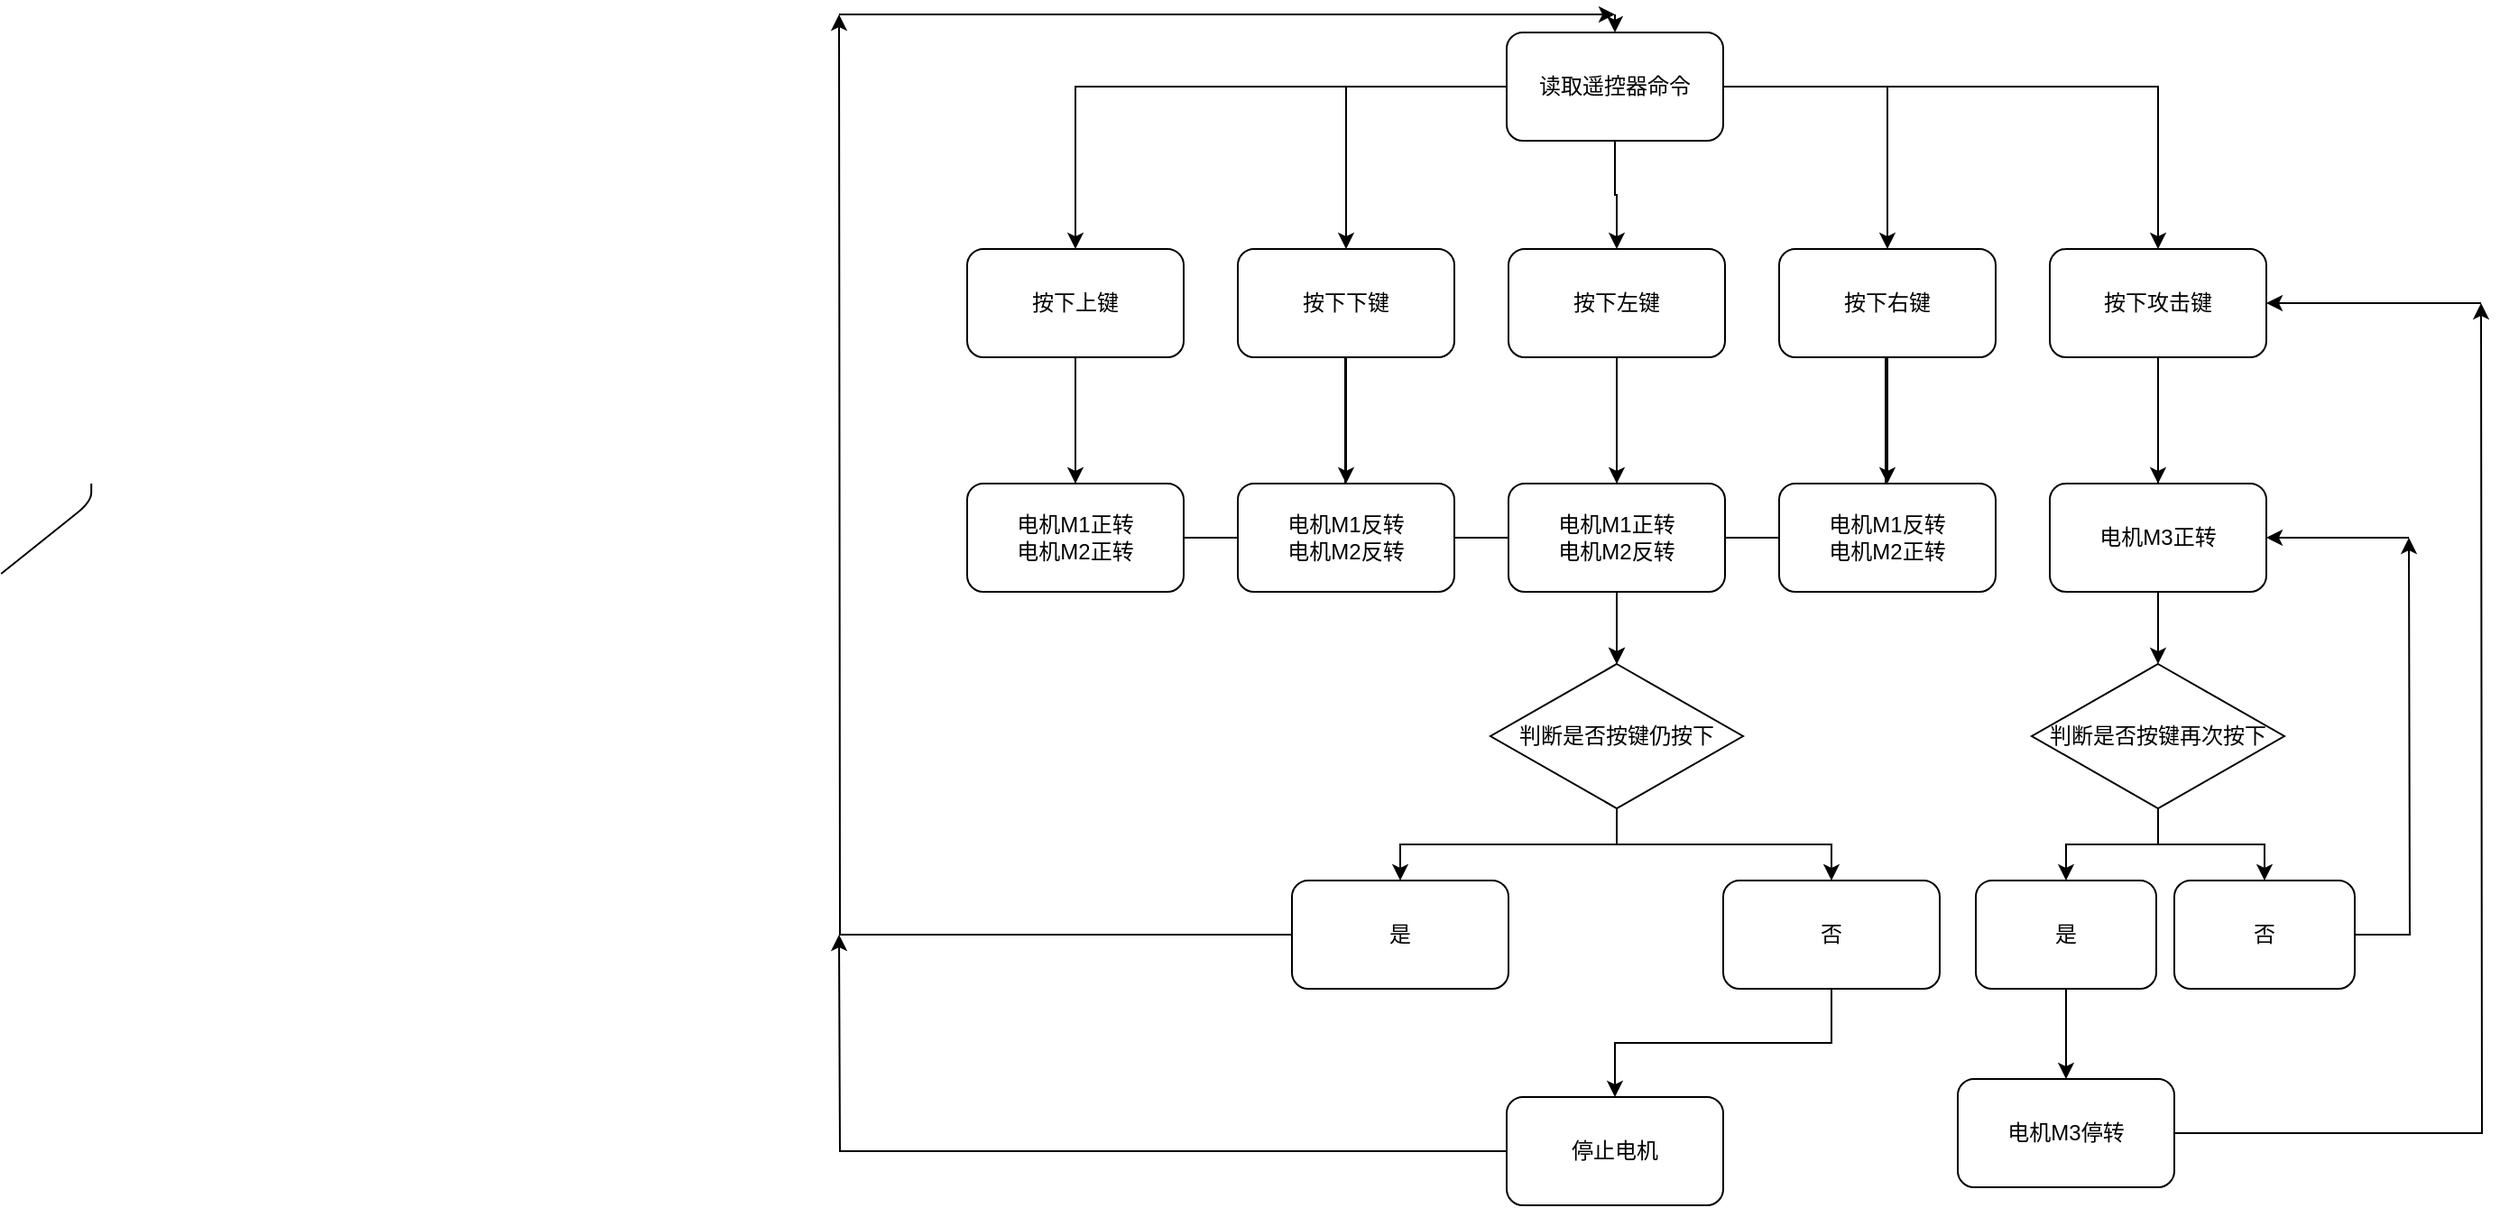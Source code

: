 <mxfile version="12.1.0" type="device" pages="1"><diagram id="4s0H-YRaNclOlsLt-D9V" name="Page-1"><mxGraphModel dx="1810" dy="1662" grid="1" gridSize="10" guides="1" tooltips="1" connect="1" arrows="1" fold="1" page="1" pageScale="1" pageWidth="827" pageHeight="1169" math="0" shadow="0"><root><mxCell id="0"/><mxCell id="1" parent="0"/><mxCell id="BGePPgFVzrelNi_C4LaJ-48" style="edgeStyle=orthogonalEdgeStyle;rounded=0;orthogonalLoop=1;jettySize=auto;html=1;entryX=0.5;entryY=0;entryDx=0;entryDy=0;" edge="1" parent="1" source="BGePPgFVzrelNi_C4LaJ-1" target="BGePPgFVzrelNi_C4LaJ-2"><mxGeometry relative="1" as="geometry"/></mxCell><mxCell id="BGePPgFVzrelNi_C4LaJ-49" style="edgeStyle=orthogonalEdgeStyle;rounded=0;orthogonalLoop=1;jettySize=auto;html=1;entryX=0.5;entryY=0;entryDx=0;entryDy=0;" edge="1" parent="1" source="BGePPgFVzrelNi_C4LaJ-1" target="BGePPgFVzrelNi_C4LaJ-3"><mxGeometry relative="1" as="geometry"/></mxCell><mxCell id="BGePPgFVzrelNi_C4LaJ-50" style="edgeStyle=orthogonalEdgeStyle;rounded=0;orthogonalLoop=1;jettySize=auto;html=1;entryX=0.5;entryY=0;entryDx=0;entryDy=0;" edge="1" parent="1" source="BGePPgFVzrelNi_C4LaJ-1" target="BGePPgFVzrelNi_C4LaJ-4"><mxGeometry relative="1" as="geometry"/></mxCell><mxCell id="BGePPgFVzrelNi_C4LaJ-51" style="edgeStyle=orthogonalEdgeStyle;rounded=0;orthogonalLoop=1;jettySize=auto;html=1;entryX=0.5;entryY=0;entryDx=0;entryDy=0;" edge="1" parent="1" source="BGePPgFVzrelNi_C4LaJ-1" target="BGePPgFVzrelNi_C4LaJ-5"><mxGeometry relative="1" as="geometry"/></mxCell><mxCell id="BGePPgFVzrelNi_C4LaJ-52" style="edgeStyle=orthogonalEdgeStyle;rounded=0;orthogonalLoop=1;jettySize=auto;html=1;entryX=0.5;entryY=0;entryDx=0;entryDy=0;" edge="1" parent="1" source="BGePPgFVzrelNi_C4LaJ-1" target="BGePPgFVzrelNi_C4LaJ-6"><mxGeometry relative="1" as="geometry"/></mxCell><mxCell id="BGePPgFVzrelNi_C4LaJ-1" value="读取遥控器命令" style="rounded=1;whiteSpace=wrap;html=1;" vertex="1" parent="1"><mxGeometry x="330" y="10" width="120" height="60" as="geometry"/></mxCell><mxCell id="BGePPgFVzrelNi_C4LaJ-53" style="edgeStyle=orthogonalEdgeStyle;rounded=0;orthogonalLoop=1;jettySize=auto;html=1;" edge="1" parent="1" source="BGePPgFVzrelNi_C4LaJ-2"><mxGeometry relative="1" as="geometry"><mxPoint x="91" y="260" as="targetPoint"/></mxGeometry></mxCell><mxCell id="BGePPgFVzrelNi_C4LaJ-2" value="按下上键" style="rounded=1;whiteSpace=wrap;html=1;" vertex="1" parent="1"><mxGeometry x="31" y="130" width="120" height="60" as="geometry"/></mxCell><mxCell id="BGePPgFVzrelNi_C4LaJ-54" style="edgeStyle=orthogonalEdgeStyle;rounded=0;orthogonalLoop=1;jettySize=auto;html=1;" edge="1" parent="1" source="BGePPgFVzrelNi_C4LaJ-3"><mxGeometry relative="1" as="geometry"><mxPoint x="241" y="260" as="targetPoint"/></mxGeometry></mxCell><mxCell id="BGePPgFVzrelNi_C4LaJ-3" value="按下下键" style="rounded=1;whiteSpace=wrap;html=1;" vertex="1" parent="1"><mxGeometry x="181" y="130" width="120" height="60" as="geometry"/></mxCell><mxCell id="BGePPgFVzrelNi_C4LaJ-55" style="edgeStyle=orthogonalEdgeStyle;rounded=0;orthogonalLoop=1;jettySize=auto;html=1;" edge="1" parent="1" source="BGePPgFVzrelNi_C4LaJ-4"><mxGeometry relative="1" as="geometry"><mxPoint x="391" y="260" as="targetPoint"/></mxGeometry></mxCell><mxCell id="BGePPgFVzrelNi_C4LaJ-4" value="按下左键" style="rounded=1;whiteSpace=wrap;html=1;" vertex="1" parent="1"><mxGeometry x="331" y="130" width="120" height="60" as="geometry"/></mxCell><mxCell id="BGePPgFVzrelNi_C4LaJ-56" style="edgeStyle=orthogonalEdgeStyle;rounded=0;orthogonalLoop=1;jettySize=auto;html=1;" edge="1" parent="1" source="BGePPgFVzrelNi_C4LaJ-5"><mxGeometry relative="1" as="geometry"><mxPoint x="541" y="260" as="targetPoint"/></mxGeometry></mxCell><mxCell id="BGePPgFVzrelNi_C4LaJ-5" value="按下右键" style="rounded=1;whiteSpace=wrap;html=1;" vertex="1" parent="1"><mxGeometry x="481" y="130" width="120" height="60" as="geometry"/></mxCell><mxCell id="BGePPgFVzrelNi_C4LaJ-57" style="edgeStyle=orthogonalEdgeStyle;rounded=0;orthogonalLoop=1;jettySize=auto;html=1;" edge="1" parent="1" source="BGePPgFVzrelNi_C4LaJ-6"><mxGeometry relative="1" as="geometry"><mxPoint x="691" y="260" as="targetPoint"/></mxGeometry></mxCell><mxCell id="BGePPgFVzrelNi_C4LaJ-6" value="按下攻击键" style="rounded=1;whiteSpace=wrap;html=1;" vertex="1" parent="1"><mxGeometry x="631" y="130" width="120" height="60" as="geometry"/></mxCell><mxCell id="BGePPgFVzrelNi_C4LaJ-16" value="" style="endArrow=none;html=1;" edge="1" parent="1"><mxGeometry width="50" height="50" relative="1" as="geometry"><mxPoint x="-504.4" y="310" as="sourcePoint"/><mxPoint x="-454.4" y="260" as="targetPoint"/><Array as="points"><mxPoint x="-454.4" y="270"/></Array></mxGeometry></mxCell><mxCell id="BGePPgFVzrelNi_C4LaJ-60" style="edgeStyle=orthogonalEdgeStyle;rounded=0;orthogonalLoop=1;jettySize=auto;html=1;" edge="1" parent="1" source="BGePPgFVzrelNi_C4LaJ-20" target="BGePPgFVzrelNi_C4LaJ-36"><mxGeometry relative="1" as="geometry"/></mxCell><mxCell id="BGePPgFVzrelNi_C4LaJ-20" value="电机M1正转&lt;br&gt;电机M2正转" style="rounded=1;whiteSpace=wrap;html=1;" vertex="1" parent="1"><mxGeometry x="31" y="260" width="120" height="60" as="geometry"/></mxCell><mxCell id="BGePPgFVzrelNi_C4LaJ-73" style="edgeStyle=orthogonalEdgeStyle;rounded=0;orthogonalLoop=1;jettySize=auto;html=1;entryX=0.5;entryY=0;entryDx=0;entryDy=0;" edge="1" parent="1" source="BGePPgFVzrelNi_C4LaJ-26" target="BGePPgFVzrelNi_C4LaJ-72"><mxGeometry relative="1" as="geometry"/></mxCell><mxCell id="BGePPgFVzrelNi_C4LaJ-26" value="电机M3正转" style="rounded=1;whiteSpace=wrap;html=1;" vertex="1" parent="1"><mxGeometry x="631" y="260" width="120" height="60" as="geometry"/></mxCell><mxCell id="BGePPgFVzrelNi_C4LaJ-68" style="edgeStyle=orthogonalEdgeStyle;rounded=0;orthogonalLoop=1;jettySize=auto;html=1;entryX=0.5;entryY=0;entryDx=0;entryDy=0;" edge="1" parent="1" source="BGePPgFVzrelNi_C4LaJ-27" target="BGePPgFVzrelNi_C4LaJ-36"><mxGeometry relative="1" as="geometry"><mxPoint x="390" y="350" as="targetPoint"/></mxGeometry></mxCell><mxCell id="BGePPgFVzrelNi_C4LaJ-27" value="电机M1反转&lt;br&gt;电机M2正转" style="rounded=1;whiteSpace=wrap;html=1;" vertex="1" parent="1"><mxGeometry x="481" y="260" width="120" height="60" as="geometry"/></mxCell><mxCell id="BGePPgFVzrelNi_C4LaJ-28" value="电机M1正转&lt;br&gt;电机M2反转" style="rounded=1;whiteSpace=wrap;html=1;" vertex="1" parent="1"><mxGeometry x="331" y="260" width="120" height="60" as="geometry"/></mxCell><mxCell id="BGePPgFVzrelNi_C4LaJ-29" value="电机M1反转&lt;br&gt;电机M2反转" style="rounded=1;whiteSpace=wrap;html=1;" vertex="1" parent="1"><mxGeometry x="181" y="260" width="120" height="60" as="geometry"/></mxCell><mxCell id="BGePPgFVzrelNi_C4LaJ-30" value="" style="endArrow=none;html=1;" edge="1" parent="1" source="BGePPgFVzrelNi_C4LaJ-20"><mxGeometry width="50" height="50" relative="1" as="geometry"><mxPoint x="41" y="240" as="sourcePoint"/><mxPoint x="91" y="190" as="targetPoint"/></mxGeometry></mxCell><mxCell id="BGePPgFVzrelNi_C4LaJ-32" value="" style="endArrow=none;html=1;" edge="1" parent="1"><mxGeometry width="50" height="50" relative="1" as="geometry"><mxPoint x="391" y="260" as="sourcePoint"/><mxPoint x="391" y="190" as="targetPoint"/></mxGeometry></mxCell><mxCell id="BGePPgFVzrelNi_C4LaJ-33" value="" style="endArrow=none;html=1;" edge="1" parent="1"><mxGeometry width="50" height="50" relative="1" as="geometry"><mxPoint x="240.5" y="260" as="sourcePoint"/><mxPoint x="240.5" y="190" as="targetPoint"/></mxGeometry></mxCell><mxCell id="BGePPgFVzrelNi_C4LaJ-34" value="" style="endArrow=none;html=1;" edge="1" parent="1"><mxGeometry width="50" height="50" relative="1" as="geometry"><mxPoint x="691" y="260" as="sourcePoint"/><mxPoint x="691" y="190" as="targetPoint"/></mxGeometry></mxCell><mxCell id="BGePPgFVzrelNi_C4LaJ-35" value="" style="endArrow=none;html=1;" edge="1" parent="1"><mxGeometry width="50" height="50" relative="1" as="geometry"><mxPoint x="540" y="260" as="sourcePoint"/><mxPoint x="540" y="190" as="targetPoint"/></mxGeometry></mxCell><mxCell id="BGePPgFVzrelNi_C4LaJ-46" style="edgeStyle=orthogonalEdgeStyle;rounded=0;orthogonalLoop=1;jettySize=auto;html=1;entryX=0.5;entryY=0;entryDx=0;entryDy=0;" edge="1" parent="1" source="BGePPgFVzrelNi_C4LaJ-36" target="BGePPgFVzrelNi_C4LaJ-44"><mxGeometry relative="1" as="geometry"/></mxCell><mxCell id="BGePPgFVzrelNi_C4LaJ-47" style="edgeStyle=orthogonalEdgeStyle;rounded=0;orthogonalLoop=1;jettySize=auto;html=1;entryX=0.5;entryY=0;entryDx=0;entryDy=0;" edge="1" parent="1" source="BGePPgFVzrelNi_C4LaJ-36" target="BGePPgFVzrelNi_C4LaJ-45"><mxGeometry relative="1" as="geometry"/></mxCell><mxCell id="BGePPgFVzrelNi_C4LaJ-36" value="判断是否按键仍按下" style="rhombus;whiteSpace=wrap;html=1;" vertex="1" parent="1"><mxGeometry x="321" y="360" width="140" height="80" as="geometry"/></mxCell><mxCell id="BGePPgFVzrelNi_C4LaJ-63" style="edgeStyle=orthogonalEdgeStyle;rounded=0;orthogonalLoop=1;jettySize=auto;html=1;" edge="1" parent="1" source="BGePPgFVzrelNi_C4LaJ-44"><mxGeometry relative="1" as="geometry"><mxPoint x="-40" as="targetPoint"/></mxGeometry></mxCell><mxCell id="BGePPgFVzrelNi_C4LaJ-44" value="是" style="rounded=1;whiteSpace=wrap;html=1;" vertex="1" parent="1"><mxGeometry x="211" y="480" width="120" height="60" as="geometry"/></mxCell><mxCell id="BGePPgFVzrelNi_C4LaJ-69" style="edgeStyle=orthogonalEdgeStyle;rounded=0;orthogonalLoop=1;jettySize=auto;html=1;exitX=0.5;exitY=1;exitDx=0;exitDy=0;entryX=0.5;entryY=0;entryDx=0;entryDy=0;" edge="1" parent="1" source="BGePPgFVzrelNi_C4LaJ-45" target="BGePPgFVzrelNi_C4LaJ-67"><mxGeometry relative="1" as="geometry"/></mxCell><mxCell id="BGePPgFVzrelNi_C4LaJ-45" value="否" style="rounded=1;whiteSpace=wrap;html=1;" vertex="1" parent="1"><mxGeometry x="450" y="480" width="120" height="60" as="geometry"/></mxCell><mxCell id="BGePPgFVzrelNi_C4LaJ-65" value="" style="endArrow=classic;html=1;" edge="1" parent="1"><mxGeometry width="50" height="50" relative="1" as="geometry"><mxPoint x="-40" as="sourcePoint"/><mxPoint x="390" as="targetPoint"/></mxGeometry></mxCell><mxCell id="BGePPgFVzrelNi_C4LaJ-66" value="" style="endArrow=classic;html=1;entryX=0.5;entryY=0;entryDx=0;entryDy=0;" edge="1" parent="1" target="BGePPgFVzrelNi_C4LaJ-1"><mxGeometry width="50" height="50" relative="1" as="geometry"><mxPoint x="390" as="sourcePoint"/><mxPoint x="438" y="-80" as="targetPoint"/></mxGeometry></mxCell><mxCell id="BGePPgFVzrelNi_C4LaJ-71" style="edgeStyle=orthogonalEdgeStyle;rounded=0;orthogonalLoop=1;jettySize=auto;html=1;" edge="1" parent="1" source="BGePPgFVzrelNi_C4LaJ-67"><mxGeometry relative="1" as="geometry"><mxPoint x="-40" y="510" as="targetPoint"/></mxGeometry></mxCell><mxCell id="BGePPgFVzrelNi_C4LaJ-67" value="停止电机" style="rounded=1;whiteSpace=wrap;html=1;" vertex="1" parent="1"><mxGeometry x="330" y="600" width="120" height="60" as="geometry"/></mxCell><mxCell id="BGePPgFVzrelNi_C4LaJ-77" style="edgeStyle=orthogonalEdgeStyle;rounded=0;orthogonalLoop=1;jettySize=auto;html=1;entryX=0.5;entryY=0;entryDx=0;entryDy=0;" edge="1" parent="1" source="BGePPgFVzrelNi_C4LaJ-72" target="BGePPgFVzrelNi_C4LaJ-74"><mxGeometry relative="1" as="geometry"/></mxCell><mxCell id="BGePPgFVzrelNi_C4LaJ-78" style="edgeStyle=orthogonalEdgeStyle;rounded=0;orthogonalLoop=1;jettySize=auto;html=1;entryX=0.5;entryY=0;entryDx=0;entryDy=0;" edge="1" parent="1" source="BGePPgFVzrelNi_C4LaJ-72" target="BGePPgFVzrelNi_C4LaJ-75"><mxGeometry relative="1" as="geometry"/></mxCell><mxCell id="BGePPgFVzrelNi_C4LaJ-72" value="判断是否按键再次按下" style="rhombus;whiteSpace=wrap;html=1;" vertex="1" parent="1"><mxGeometry x="621" y="360" width="140" height="80" as="geometry"/></mxCell><mxCell id="BGePPgFVzrelNi_C4LaJ-80" style="edgeStyle=orthogonalEdgeStyle;rounded=0;orthogonalLoop=1;jettySize=auto;html=1;entryX=0.5;entryY=0;entryDx=0;entryDy=0;" edge="1" parent="1" source="BGePPgFVzrelNi_C4LaJ-74" target="BGePPgFVzrelNi_C4LaJ-79"><mxGeometry relative="1" as="geometry"/></mxCell><mxCell id="BGePPgFVzrelNi_C4LaJ-74" value="是" style="rounded=1;whiteSpace=wrap;html=1;" vertex="1" parent="1"><mxGeometry x="590" y="480" width="100" height="60" as="geometry"/></mxCell><mxCell id="BGePPgFVzrelNi_C4LaJ-81" style="edgeStyle=orthogonalEdgeStyle;rounded=0;orthogonalLoop=1;jettySize=auto;html=1;" edge="1" parent="1" source="BGePPgFVzrelNi_C4LaJ-75"><mxGeometry relative="1" as="geometry"><mxPoint x="830" y="290" as="targetPoint"/></mxGeometry></mxCell><mxCell id="BGePPgFVzrelNi_C4LaJ-75" value="否" style="rounded=1;whiteSpace=wrap;html=1;" vertex="1" parent="1"><mxGeometry x="700" y="480" width="100" height="60" as="geometry"/></mxCell><mxCell id="BGePPgFVzrelNi_C4LaJ-83" style="edgeStyle=orthogonalEdgeStyle;rounded=0;orthogonalLoop=1;jettySize=auto;html=1;" edge="1" parent="1" source="BGePPgFVzrelNi_C4LaJ-79"><mxGeometry relative="1" as="geometry"><mxPoint x="870" y="160" as="targetPoint"/></mxGeometry></mxCell><mxCell id="BGePPgFVzrelNi_C4LaJ-79" value="电机M3停转" style="rounded=1;whiteSpace=wrap;html=1;" vertex="1" parent="1"><mxGeometry x="580" y="590" width="120" height="60" as="geometry"/></mxCell><mxCell id="BGePPgFVzrelNi_C4LaJ-82" value="" style="endArrow=classic;html=1;entryX=1;entryY=0.5;entryDx=0;entryDy=0;" edge="1" parent="1" target="BGePPgFVzrelNi_C4LaJ-26"><mxGeometry width="50" height="50" relative="1" as="geometry"><mxPoint x="830" y="290" as="sourcePoint"/><mxPoint x="800" y="250" as="targetPoint"/></mxGeometry></mxCell><mxCell id="BGePPgFVzrelNi_C4LaJ-84" value="" style="endArrow=classic;html=1;entryX=1;entryY=0.5;entryDx=0;entryDy=0;" edge="1" parent="1" target="BGePPgFVzrelNi_C4LaJ-6"><mxGeometry width="50" height="50" relative="1" as="geometry"><mxPoint x="870" y="160" as="sourcePoint"/><mxPoint x="825" y="135" as="targetPoint"/></mxGeometry></mxCell></root></mxGraphModel></diagram></mxfile>